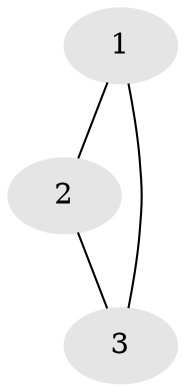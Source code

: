 // Generated by graph-tools (version 1.1) at 2023/18/11/09/23 16:18:50]
// undirected, 10 vertices, 20 edges
graph export_dot {
  node [color=gray90,style=filled];
  1 -- 2;
  2 -- 3;
  1 -- 3;
}
